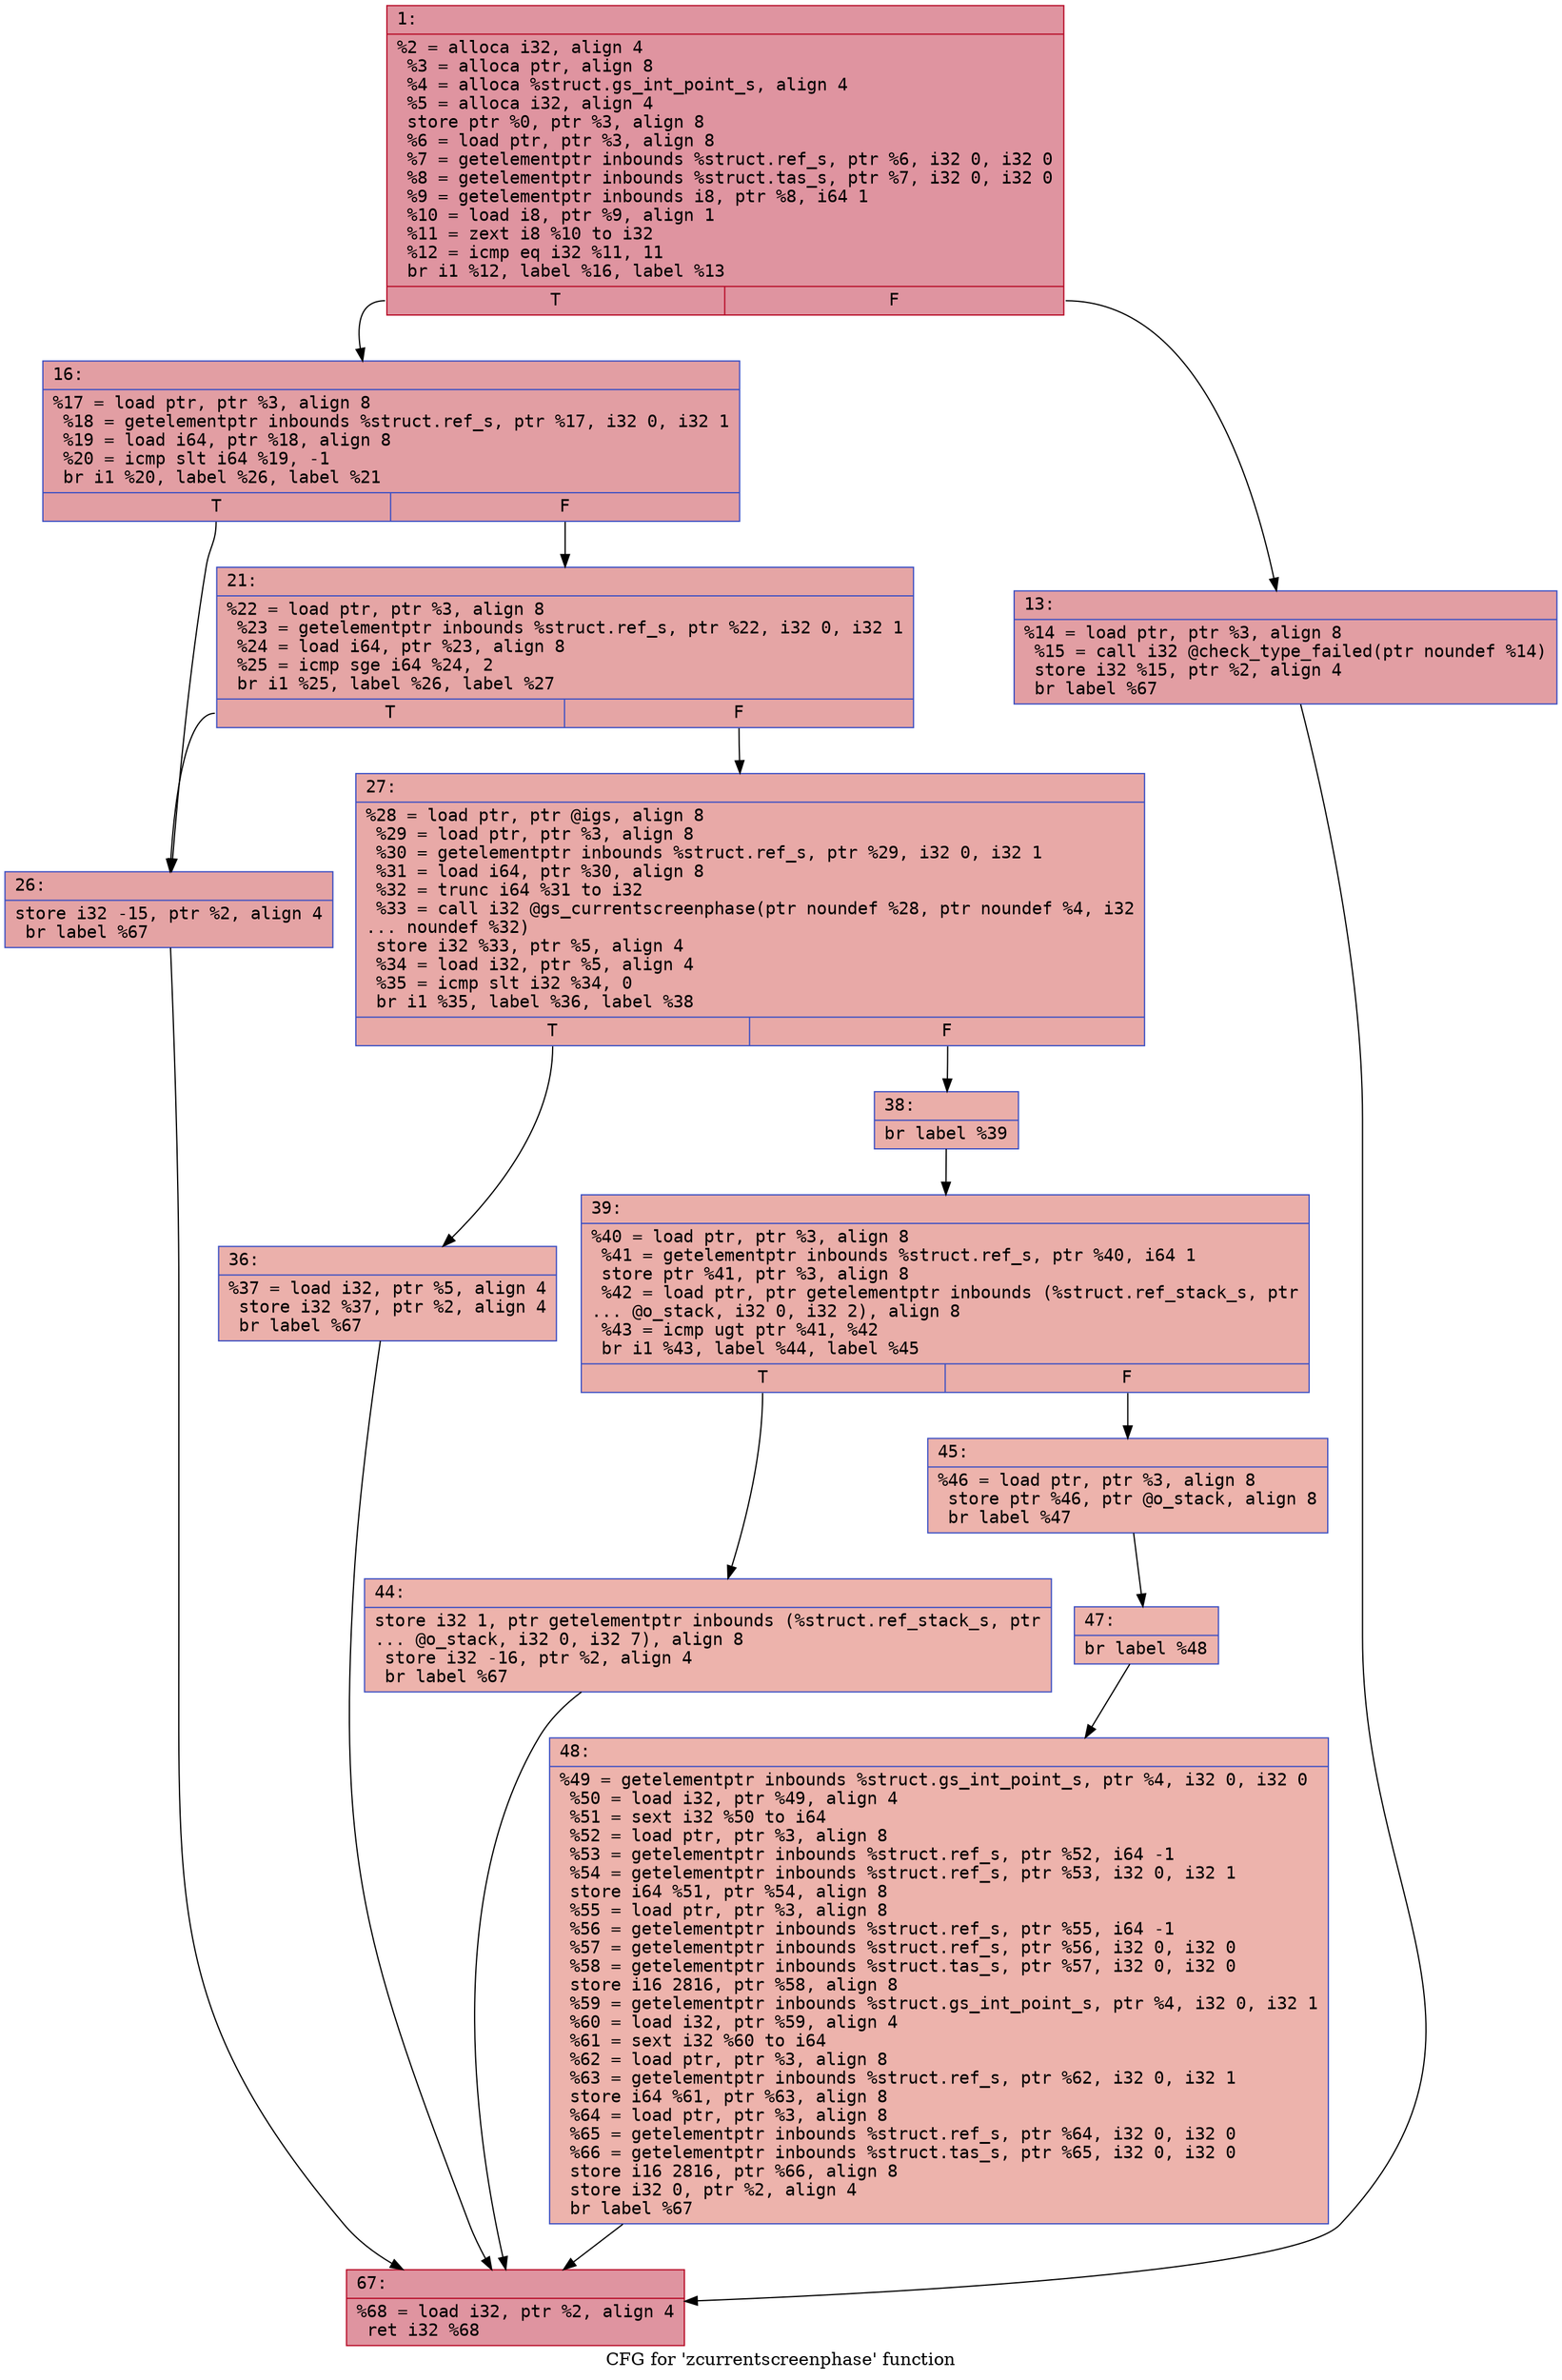 digraph "CFG for 'zcurrentscreenphase' function" {
	label="CFG for 'zcurrentscreenphase' function";

	Node0x6000030d5f90 [shape=record,color="#b70d28ff", style=filled, fillcolor="#b70d2870" fontname="Courier",label="{1:\l|  %2 = alloca i32, align 4\l  %3 = alloca ptr, align 8\l  %4 = alloca %struct.gs_int_point_s, align 4\l  %5 = alloca i32, align 4\l  store ptr %0, ptr %3, align 8\l  %6 = load ptr, ptr %3, align 8\l  %7 = getelementptr inbounds %struct.ref_s, ptr %6, i32 0, i32 0\l  %8 = getelementptr inbounds %struct.tas_s, ptr %7, i32 0, i32 0\l  %9 = getelementptr inbounds i8, ptr %8, i64 1\l  %10 = load i8, ptr %9, align 1\l  %11 = zext i8 %10 to i32\l  %12 = icmp eq i32 %11, 11\l  br i1 %12, label %16, label %13\l|{<s0>T|<s1>F}}"];
	Node0x6000030d5f90:s0 -> Node0x6000030d6030[tooltip="1 -> 16\nProbability 50.00%" ];
	Node0x6000030d5f90:s1 -> Node0x6000030d5fe0[tooltip="1 -> 13\nProbability 50.00%" ];
	Node0x6000030d5fe0 [shape=record,color="#3d50c3ff", style=filled, fillcolor="#be242e70" fontname="Courier",label="{13:\l|  %14 = load ptr, ptr %3, align 8\l  %15 = call i32 @check_type_failed(ptr noundef %14)\l  store i32 %15, ptr %2, align 4\l  br label %67\l}"];
	Node0x6000030d5fe0 -> Node0x6000030d63a0[tooltip="13 -> 67\nProbability 100.00%" ];
	Node0x6000030d6030 [shape=record,color="#3d50c3ff", style=filled, fillcolor="#be242e70" fontname="Courier",label="{16:\l|  %17 = load ptr, ptr %3, align 8\l  %18 = getelementptr inbounds %struct.ref_s, ptr %17, i32 0, i32 1\l  %19 = load i64, ptr %18, align 8\l  %20 = icmp slt i64 %19, -1\l  br i1 %20, label %26, label %21\l|{<s0>T|<s1>F}}"];
	Node0x6000030d6030:s0 -> Node0x6000030d60d0[tooltip="16 -> 26\nProbability 50.00%" ];
	Node0x6000030d6030:s1 -> Node0x6000030d6080[tooltip="16 -> 21\nProbability 50.00%" ];
	Node0x6000030d6080 [shape=record,color="#3d50c3ff", style=filled, fillcolor="#c5333470" fontname="Courier",label="{21:\l|  %22 = load ptr, ptr %3, align 8\l  %23 = getelementptr inbounds %struct.ref_s, ptr %22, i32 0, i32 1\l  %24 = load i64, ptr %23, align 8\l  %25 = icmp sge i64 %24, 2\l  br i1 %25, label %26, label %27\l|{<s0>T|<s1>F}}"];
	Node0x6000030d6080:s0 -> Node0x6000030d60d0[tooltip="21 -> 26\nProbability 50.00%" ];
	Node0x6000030d6080:s1 -> Node0x6000030d6120[tooltip="21 -> 27\nProbability 50.00%" ];
	Node0x6000030d60d0 [shape=record,color="#3d50c3ff", style=filled, fillcolor="#c32e3170" fontname="Courier",label="{26:\l|  store i32 -15, ptr %2, align 4\l  br label %67\l}"];
	Node0x6000030d60d0 -> Node0x6000030d63a0[tooltip="26 -> 67\nProbability 100.00%" ];
	Node0x6000030d6120 [shape=record,color="#3d50c3ff", style=filled, fillcolor="#ca3b3770" fontname="Courier",label="{27:\l|  %28 = load ptr, ptr @igs, align 8\l  %29 = load ptr, ptr %3, align 8\l  %30 = getelementptr inbounds %struct.ref_s, ptr %29, i32 0, i32 1\l  %31 = load i64, ptr %30, align 8\l  %32 = trunc i64 %31 to i32\l  %33 = call i32 @gs_currentscreenphase(ptr noundef %28, ptr noundef %4, i32\l... noundef %32)\l  store i32 %33, ptr %5, align 4\l  %34 = load i32, ptr %5, align 4\l  %35 = icmp slt i32 %34, 0\l  br i1 %35, label %36, label %38\l|{<s0>T|<s1>F}}"];
	Node0x6000030d6120:s0 -> Node0x6000030d6170[tooltip="27 -> 36\nProbability 37.50%" ];
	Node0x6000030d6120:s1 -> Node0x6000030d61c0[tooltip="27 -> 38\nProbability 62.50%" ];
	Node0x6000030d6170 [shape=record,color="#3d50c3ff", style=filled, fillcolor="#d24b4070" fontname="Courier",label="{36:\l|  %37 = load i32, ptr %5, align 4\l  store i32 %37, ptr %2, align 4\l  br label %67\l}"];
	Node0x6000030d6170 -> Node0x6000030d63a0[tooltip="36 -> 67\nProbability 100.00%" ];
	Node0x6000030d61c0 [shape=record,color="#3d50c3ff", style=filled, fillcolor="#d0473d70" fontname="Courier",label="{38:\l|  br label %39\l}"];
	Node0x6000030d61c0 -> Node0x6000030d6210[tooltip="38 -> 39\nProbability 100.00%" ];
	Node0x6000030d6210 [shape=record,color="#3d50c3ff", style=filled, fillcolor="#d0473d70" fontname="Courier",label="{39:\l|  %40 = load ptr, ptr %3, align 8\l  %41 = getelementptr inbounds %struct.ref_s, ptr %40, i64 1\l  store ptr %41, ptr %3, align 8\l  %42 = load ptr, ptr getelementptr inbounds (%struct.ref_stack_s, ptr\l... @o_stack, i32 0, i32 2), align 8\l  %43 = icmp ugt ptr %41, %42\l  br i1 %43, label %44, label %45\l|{<s0>T|<s1>F}}"];
	Node0x6000030d6210:s0 -> Node0x6000030d6260[tooltip="39 -> 44\nProbability 50.00%" ];
	Node0x6000030d6210:s1 -> Node0x6000030d62b0[tooltip="39 -> 45\nProbability 50.00%" ];
	Node0x6000030d6260 [shape=record,color="#3d50c3ff", style=filled, fillcolor="#d6524470" fontname="Courier",label="{44:\l|  store i32 1, ptr getelementptr inbounds (%struct.ref_stack_s, ptr\l... @o_stack, i32 0, i32 7), align 8\l  store i32 -16, ptr %2, align 4\l  br label %67\l}"];
	Node0x6000030d6260 -> Node0x6000030d63a0[tooltip="44 -> 67\nProbability 100.00%" ];
	Node0x6000030d62b0 [shape=record,color="#3d50c3ff", style=filled, fillcolor="#d6524470" fontname="Courier",label="{45:\l|  %46 = load ptr, ptr %3, align 8\l  store ptr %46, ptr @o_stack, align 8\l  br label %47\l}"];
	Node0x6000030d62b0 -> Node0x6000030d6300[tooltip="45 -> 47\nProbability 100.00%" ];
	Node0x6000030d6300 [shape=record,color="#3d50c3ff", style=filled, fillcolor="#d6524470" fontname="Courier",label="{47:\l|  br label %48\l}"];
	Node0x6000030d6300 -> Node0x6000030d6350[tooltip="47 -> 48\nProbability 100.00%" ];
	Node0x6000030d6350 [shape=record,color="#3d50c3ff", style=filled, fillcolor="#d6524470" fontname="Courier",label="{48:\l|  %49 = getelementptr inbounds %struct.gs_int_point_s, ptr %4, i32 0, i32 0\l  %50 = load i32, ptr %49, align 4\l  %51 = sext i32 %50 to i64\l  %52 = load ptr, ptr %3, align 8\l  %53 = getelementptr inbounds %struct.ref_s, ptr %52, i64 -1\l  %54 = getelementptr inbounds %struct.ref_s, ptr %53, i32 0, i32 1\l  store i64 %51, ptr %54, align 8\l  %55 = load ptr, ptr %3, align 8\l  %56 = getelementptr inbounds %struct.ref_s, ptr %55, i64 -1\l  %57 = getelementptr inbounds %struct.ref_s, ptr %56, i32 0, i32 0\l  %58 = getelementptr inbounds %struct.tas_s, ptr %57, i32 0, i32 0\l  store i16 2816, ptr %58, align 8\l  %59 = getelementptr inbounds %struct.gs_int_point_s, ptr %4, i32 0, i32 1\l  %60 = load i32, ptr %59, align 4\l  %61 = sext i32 %60 to i64\l  %62 = load ptr, ptr %3, align 8\l  %63 = getelementptr inbounds %struct.ref_s, ptr %62, i32 0, i32 1\l  store i64 %61, ptr %63, align 8\l  %64 = load ptr, ptr %3, align 8\l  %65 = getelementptr inbounds %struct.ref_s, ptr %64, i32 0, i32 0\l  %66 = getelementptr inbounds %struct.tas_s, ptr %65, i32 0, i32 0\l  store i16 2816, ptr %66, align 8\l  store i32 0, ptr %2, align 4\l  br label %67\l}"];
	Node0x6000030d6350 -> Node0x6000030d63a0[tooltip="48 -> 67\nProbability 100.00%" ];
	Node0x6000030d63a0 [shape=record,color="#b70d28ff", style=filled, fillcolor="#b70d2870" fontname="Courier",label="{67:\l|  %68 = load i32, ptr %2, align 4\l  ret i32 %68\l}"];
}
